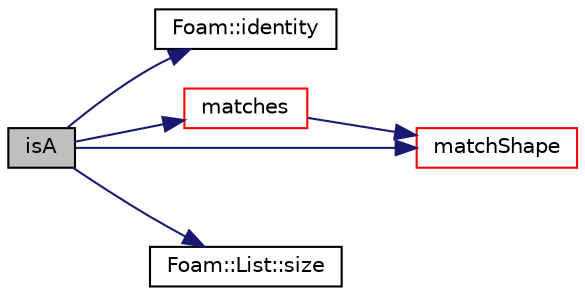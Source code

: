 digraph "isA"
{
  bgcolor="transparent";
  edge [fontname="Helvetica",fontsize="10",labelfontname="Helvetica",labelfontsize="10"];
  node [fontname="Helvetica",fontsize="10",shape=record];
  rankdir="LR";
  Node1 [label="isA",height=0.2,width=0.4,color="black", fillcolor="grey75", style="filled", fontcolor="black"];
  Node1 -> Node2 [color="midnightblue",fontsize="10",style="solid",fontname="Helvetica"];
  Node2 [label="Foam::identity",height=0.2,width=0.4,color="black",URL="$a10758.html#a36af96cb841435845fffb4fe69208490",tooltip="Create identity map (map[i] == i) of given length. "];
  Node1 -> Node3 [color="midnightblue",fontsize="10",style="solid",fontname="Helvetica"];
  Node3 [label="matches",height=0.2,width=0.4,color="red",URL="$a01010.html#aaf80614ee28c6bfadb117557442c1bed",tooltip="Like isA but also constructs a cellShape (if shape matches) "];
  Node3 -> Node4 [color="midnightblue",fontsize="10",style="solid",fontname="Helvetica"];
  Node4 [label="matchShape",height=0.2,width=0.4,color="red",URL="$a01010.html#a1f0feccca7c36016d7745d9f9d196b6d",tooltip="Low level shape recognition. Return true if matches. "];
  Node1 -> Node4 [color="midnightblue",fontsize="10",style="solid",fontname="Helvetica"];
  Node1 -> Node5 [color="midnightblue",fontsize="10",style="solid",fontname="Helvetica"];
  Node5 [label="Foam::List::size",height=0.2,width=0.4,color="black",URL="$a01366.html#a8a5f6fa29bd4b500caf186f60245b384",tooltip="Override size to be inconsistent with allocated storage. "];
}
